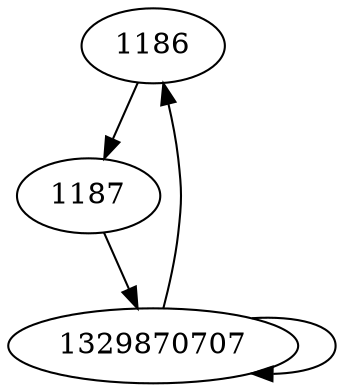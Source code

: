 digraph  {
1186;
1187;
1329870707;
1186 -> 1187;
1187 -> 1329870707;
1329870707 -> 1186;
1329870707 -> 1329870707;
}
